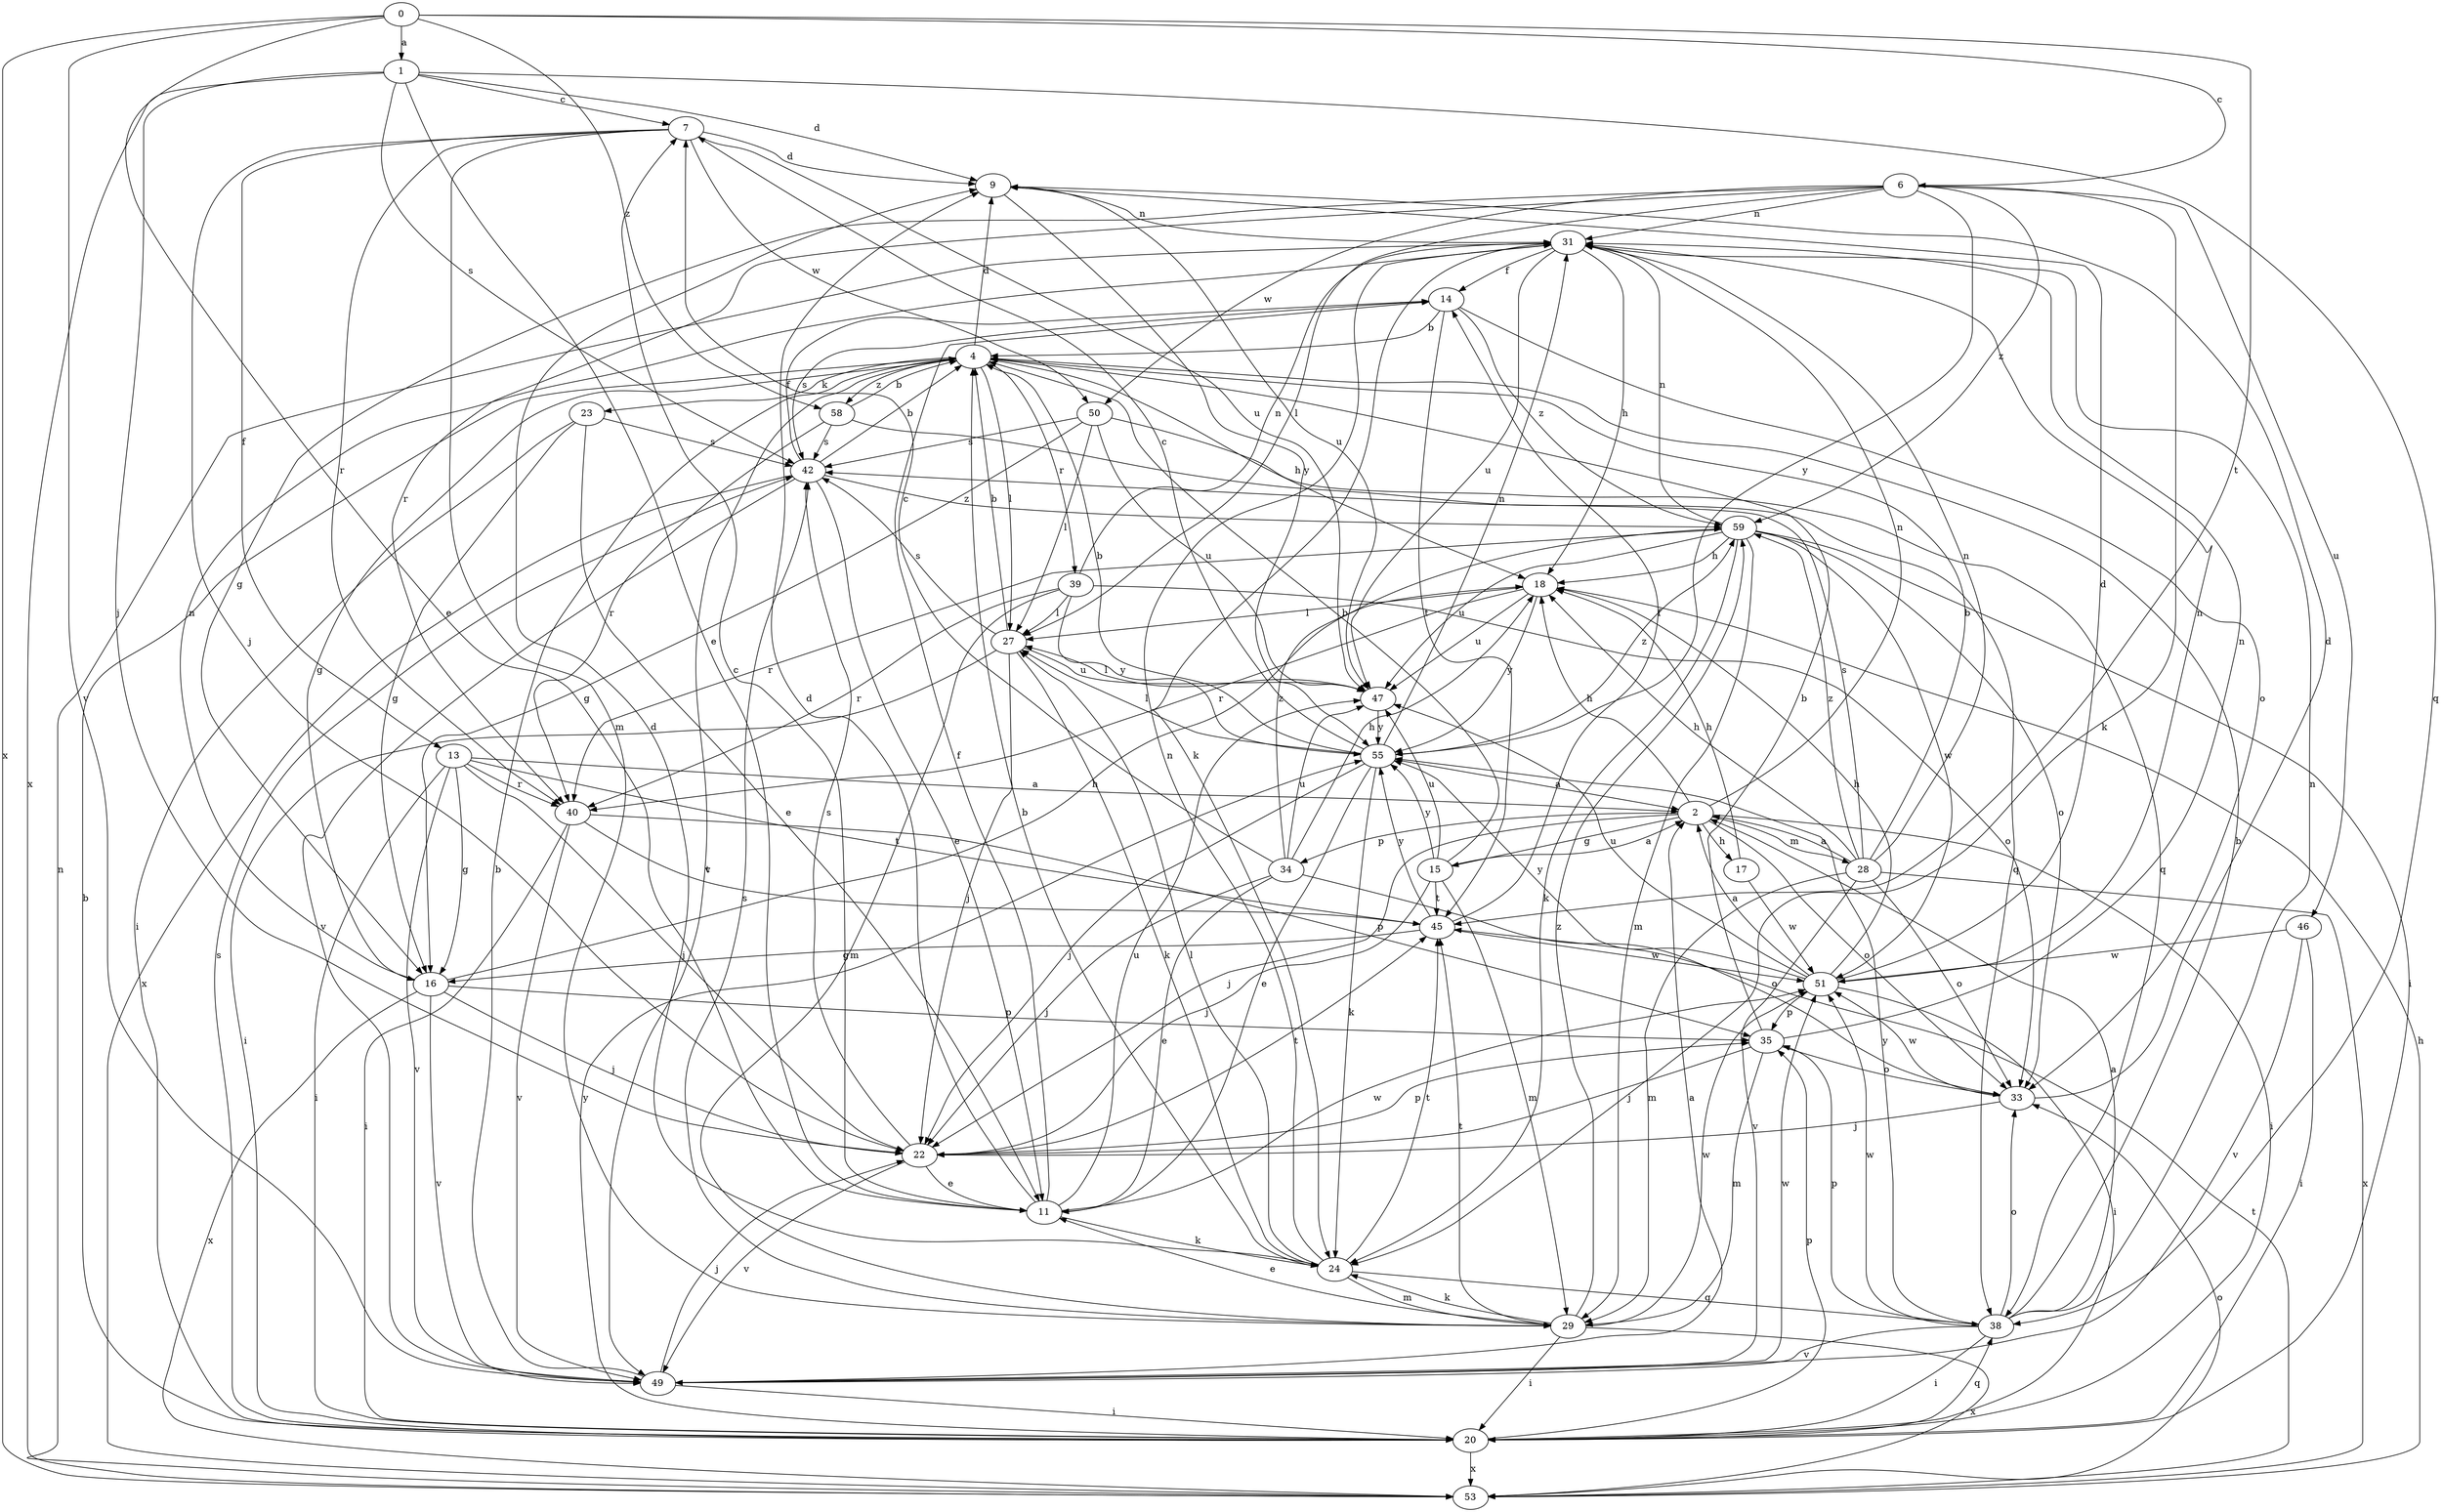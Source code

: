 strict digraph  {
0;
1;
2;
4;
6;
7;
9;
11;
13;
14;
15;
16;
17;
18;
20;
22;
23;
24;
27;
28;
29;
31;
33;
34;
35;
38;
39;
40;
42;
45;
46;
47;
49;
50;
51;
53;
55;
58;
59;
0 -> 1  [label=a];
0 -> 6  [label=c];
0 -> 11  [label=e];
0 -> 45  [label=t];
0 -> 49  [label=v];
0 -> 53  [label=x];
0 -> 58  [label=z];
1 -> 7  [label=c];
1 -> 9  [label=d];
1 -> 11  [label=e];
1 -> 22  [label=j];
1 -> 38  [label=q];
1 -> 42  [label=s];
1 -> 53  [label=x];
2 -> 15  [label=g];
2 -> 17  [label=h];
2 -> 18  [label=h];
2 -> 20  [label=i];
2 -> 22  [label=j];
2 -> 28  [label=m];
2 -> 31  [label=n];
2 -> 33  [label=o];
2 -> 34  [label=p];
4 -> 9  [label=d];
4 -> 16  [label=g];
4 -> 18  [label=h];
4 -> 23  [label=k];
4 -> 27  [label=l];
4 -> 39  [label=r];
4 -> 49  [label=v];
4 -> 58  [label=z];
6 -> 16  [label=g];
6 -> 24  [label=k];
6 -> 27  [label=l];
6 -> 31  [label=n];
6 -> 40  [label=r];
6 -> 46  [label=u];
6 -> 50  [label=w];
6 -> 55  [label=y];
6 -> 59  [label=z];
7 -> 9  [label=d];
7 -> 13  [label=f];
7 -> 22  [label=j];
7 -> 29  [label=m];
7 -> 40  [label=r];
7 -> 47  [label=u];
7 -> 50  [label=w];
9 -> 31  [label=n];
9 -> 47  [label=u];
9 -> 55  [label=y];
11 -> 7  [label=c];
11 -> 9  [label=d];
11 -> 14  [label=f];
11 -> 24  [label=k];
11 -> 47  [label=u];
11 -> 51  [label=w];
13 -> 2  [label=a];
13 -> 16  [label=g];
13 -> 20  [label=i];
13 -> 22  [label=j];
13 -> 40  [label=r];
13 -> 45  [label=t];
13 -> 49  [label=v];
14 -> 4  [label=b];
14 -> 33  [label=o];
14 -> 42  [label=s];
14 -> 45  [label=t];
14 -> 59  [label=z];
15 -> 2  [label=a];
15 -> 4  [label=b];
15 -> 22  [label=j];
15 -> 29  [label=m];
15 -> 45  [label=t];
15 -> 47  [label=u];
15 -> 55  [label=y];
16 -> 18  [label=h];
16 -> 22  [label=j];
16 -> 31  [label=n];
16 -> 35  [label=p];
16 -> 49  [label=v];
16 -> 53  [label=x];
17 -> 18  [label=h];
17 -> 51  [label=w];
18 -> 27  [label=l];
18 -> 40  [label=r];
18 -> 47  [label=u];
18 -> 55  [label=y];
20 -> 4  [label=b];
20 -> 35  [label=p];
20 -> 38  [label=q];
20 -> 42  [label=s];
20 -> 53  [label=x];
20 -> 55  [label=y];
22 -> 11  [label=e];
22 -> 35  [label=p];
22 -> 42  [label=s];
22 -> 45  [label=t];
22 -> 49  [label=v];
23 -> 11  [label=e];
23 -> 16  [label=g];
23 -> 20  [label=i];
23 -> 42  [label=s];
24 -> 4  [label=b];
24 -> 9  [label=d];
24 -> 27  [label=l];
24 -> 29  [label=m];
24 -> 31  [label=n];
24 -> 38  [label=q];
24 -> 45  [label=t];
27 -> 4  [label=b];
27 -> 20  [label=i];
27 -> 22  [label=j];
27 -> 24  [label=k];
27 -> 42  [label=s];
27 -> 47  [label=u];
28 -> 2  [label=a];
28 -> 4  [label=b];
28 -> 18  [label=h];
28 -> 29  [label=m];
28 -> 31  [label=n];
28 -> 33  [label=o];
28 -> 42  [label=s];
28 -> 49  [label=v];
28 -> 53  [label=x];
28 -> 59  [label=z];
29 -> 11  [label=e];
29 -> 20  [label=i];
29 -> 24  [label=k];
29 -> 42  [label=s];
29 -> 45  [label=t];
29 -> 51  [label=w];
29 -> 53  [label=x];
29 -> 59  [label=z];
31 -> 14  [label=f];
31 -> 18  [label=h];
31 -> 24  [label=k];
31 -> 47  [label=u];
33 -> 9  [label=d];
33 -> 22  [label=j];
33 -> 51  [label=w];
34 -> 7  [label=c];
34 -> 11  [label=e];
34 -> 18  [label=h];
34 -> 22  [label=j];
34 -> 33  [label=o];
34 -> 47  [label=u];
34 -> 59  [label=z];
35 -> 4  [label=b];
35 -> 22  [label=j];
35 -> 29  [label=m];
35 -> 31  [label=n];
35 -> 33  [label=o];
38 -> 2  [label=a];
38 -> 4  [label=b];
38 -> 20  [label=i];
38 -> 31  [label=n];
38 -> 33  [label=o];
38 -> 35  [label=p];
38 -> 49  [label=v];
38 -> 51  [label=w];
38 -> 55  [label=y];
39 -> 27  [label=l];
39 -> 29  [label=m];
39 -> 31  [label=n];
39 -> 33  [label=o];
39 -> 40  [label=r];
39 -> 55  [label=y];
40 -> 20  [label=i];
40 -> 35  [label=p];
40 -> 45  [label=t];
40 -> 49  [label=v];
42 -> 4  [label=b];
42 -> 11  [label=e];
42 -> 14  [label=f];
42 -> 49  [label=v];
42 -> 53  [label=x];
42 -> 59  [label=z];
45 -> 14  [label=f];
45 -> 16  [label=g];
45 -> 51  [label=w];
45 -> 55  [label=y];
46 -> 20  [label=i];
46 -> 49  [label=v];
46 -> 51  [label=w];
47 -> 27  [label=l];
47 -> 55  [label=y];
49 -> 2  [label=a];
49 -> 4  [label=b];
49 -> 20  [label=i];
49 -> 22  [label=j];
49 -> 51  [label=w];
50 -> 16  [label=g];
50 -> 27  [label=l];
50 -> 38  [label=q];
50 -> 42  [label=s];
50 -> 47  [label=u];
51 -> 2  [label=a];
51 -> 9  [label=d];
51 -> 18  [label=h];
51 -> 20  [label=i];
51 -> 31  [label=n];
51 -> 35  [label=p];
51 -> 47  [label=u];
51 -> 55  [label=y];
53 -> 18  [label=h];
53 -> 31  [label=n];
53 -> 33  [label=o];
53 -> 45  [label=t];
55 -> 2  [label=a];
55 -> 4  [label=b];
55 -> 7  [label=c];
55 -> 11  [label=e];
55 -> 22  [label=j];
55 -> 24  [label=k];
55 -> 27  [label=l];
55 -> 31  [label=n];
55 -> 59  [label=z];
58 -> 4  [label=b];
58 -> 38  [label=q];
58 -> 40  [label=r];
58 -> 42  [label=s];
59 -> 18  [label=h];
59 -> 20  [label=i];
59 -> 24  [label=k];
59 -> 29  [label=m];
59 -> 31  [label=n];
59 -> 33  [label=o];
59 -> 40  [label=r];
59 -> 47  [label=u];
59 -> 51  [label=w];
}

